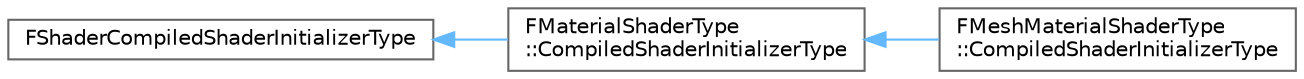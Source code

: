 digraph "Graphical Class Hierarchy"
{
 // INTERACTIVE_SVG=YES
 // LATEX_PDF_SIZE
  bgcolor="transparent";
  edge [fontname=Helvetica,fontsize=10,labelfontname=Helvetica,labelfontsize=10];
  node [fontname=Helvetica,fontsize=10,shape=box,height=0.2,width=0.4];
  rankdir="LR";
  Node0 [id="Node000000",label="FShaderCompiledShaderInitializerType",height=0.2,width=0.4,color="grey40", fillcolor="white", style="filled",URL="$d4/df5/structFShaderCompiledShaderInitializerType.html",tooltip=" "];
  Node0 -> Node1 [id="edge4963_Node000000_Node000001",dir="back",color="steelblue1",style="solid",tooltip=" "];
  Node1 [id="Node000001",label="FMaterialShaderType\l::CompiledShaderInitializerType",height=0.2,width=0.4,color="grey40", fillcolor="white", style="filled",URL="$d9/db2/structFMaterialShaderType_1_1CompiledShaderInitializerType.html",tooltip=" "];
  Node1 -> Node2 [id="edge4964_Node000001_Node000002",dir="back",color="steelblue1",style="solid",tooltip=" "];
  Node2 [id="Node000002",label="FMeshMaterialShaderType\l::CompiledShaderInitializerType",height=0.2,width=0.4,color="grey40", fillcolor="white", style="filled",URL="$db/d0c/structFMeshMaterialShaderType_1_1CompiledShaderInitializerType.html",tooltip=" "];
}
